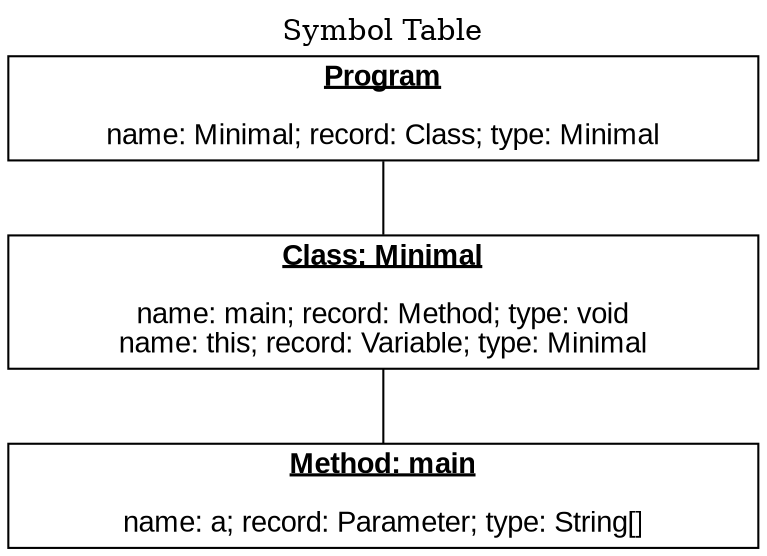 graph {
label="Symbol Table";
labelloc="t";

node [shape=rect, fontname=Arial, width=5];

n0 [label=<<U><B>Program</B></U><BR/><BR/>
name: Minimal; record: Class; type: Minimal<BR/>
>];
n0 -- n1;
n1 [label=<<U><B>Class: Minimal</B></U><BR/><BR/>
name: main; record: Method; type: void<BR/>
name: this; record: Variable; type: Minimal<BR/>
>];
n1 -- n2;
n2 [label=<<U><B>Method: main</B></U><BR/><BR/>
name: a; record: Parameter; type: String[]<BR/>
>];
}
